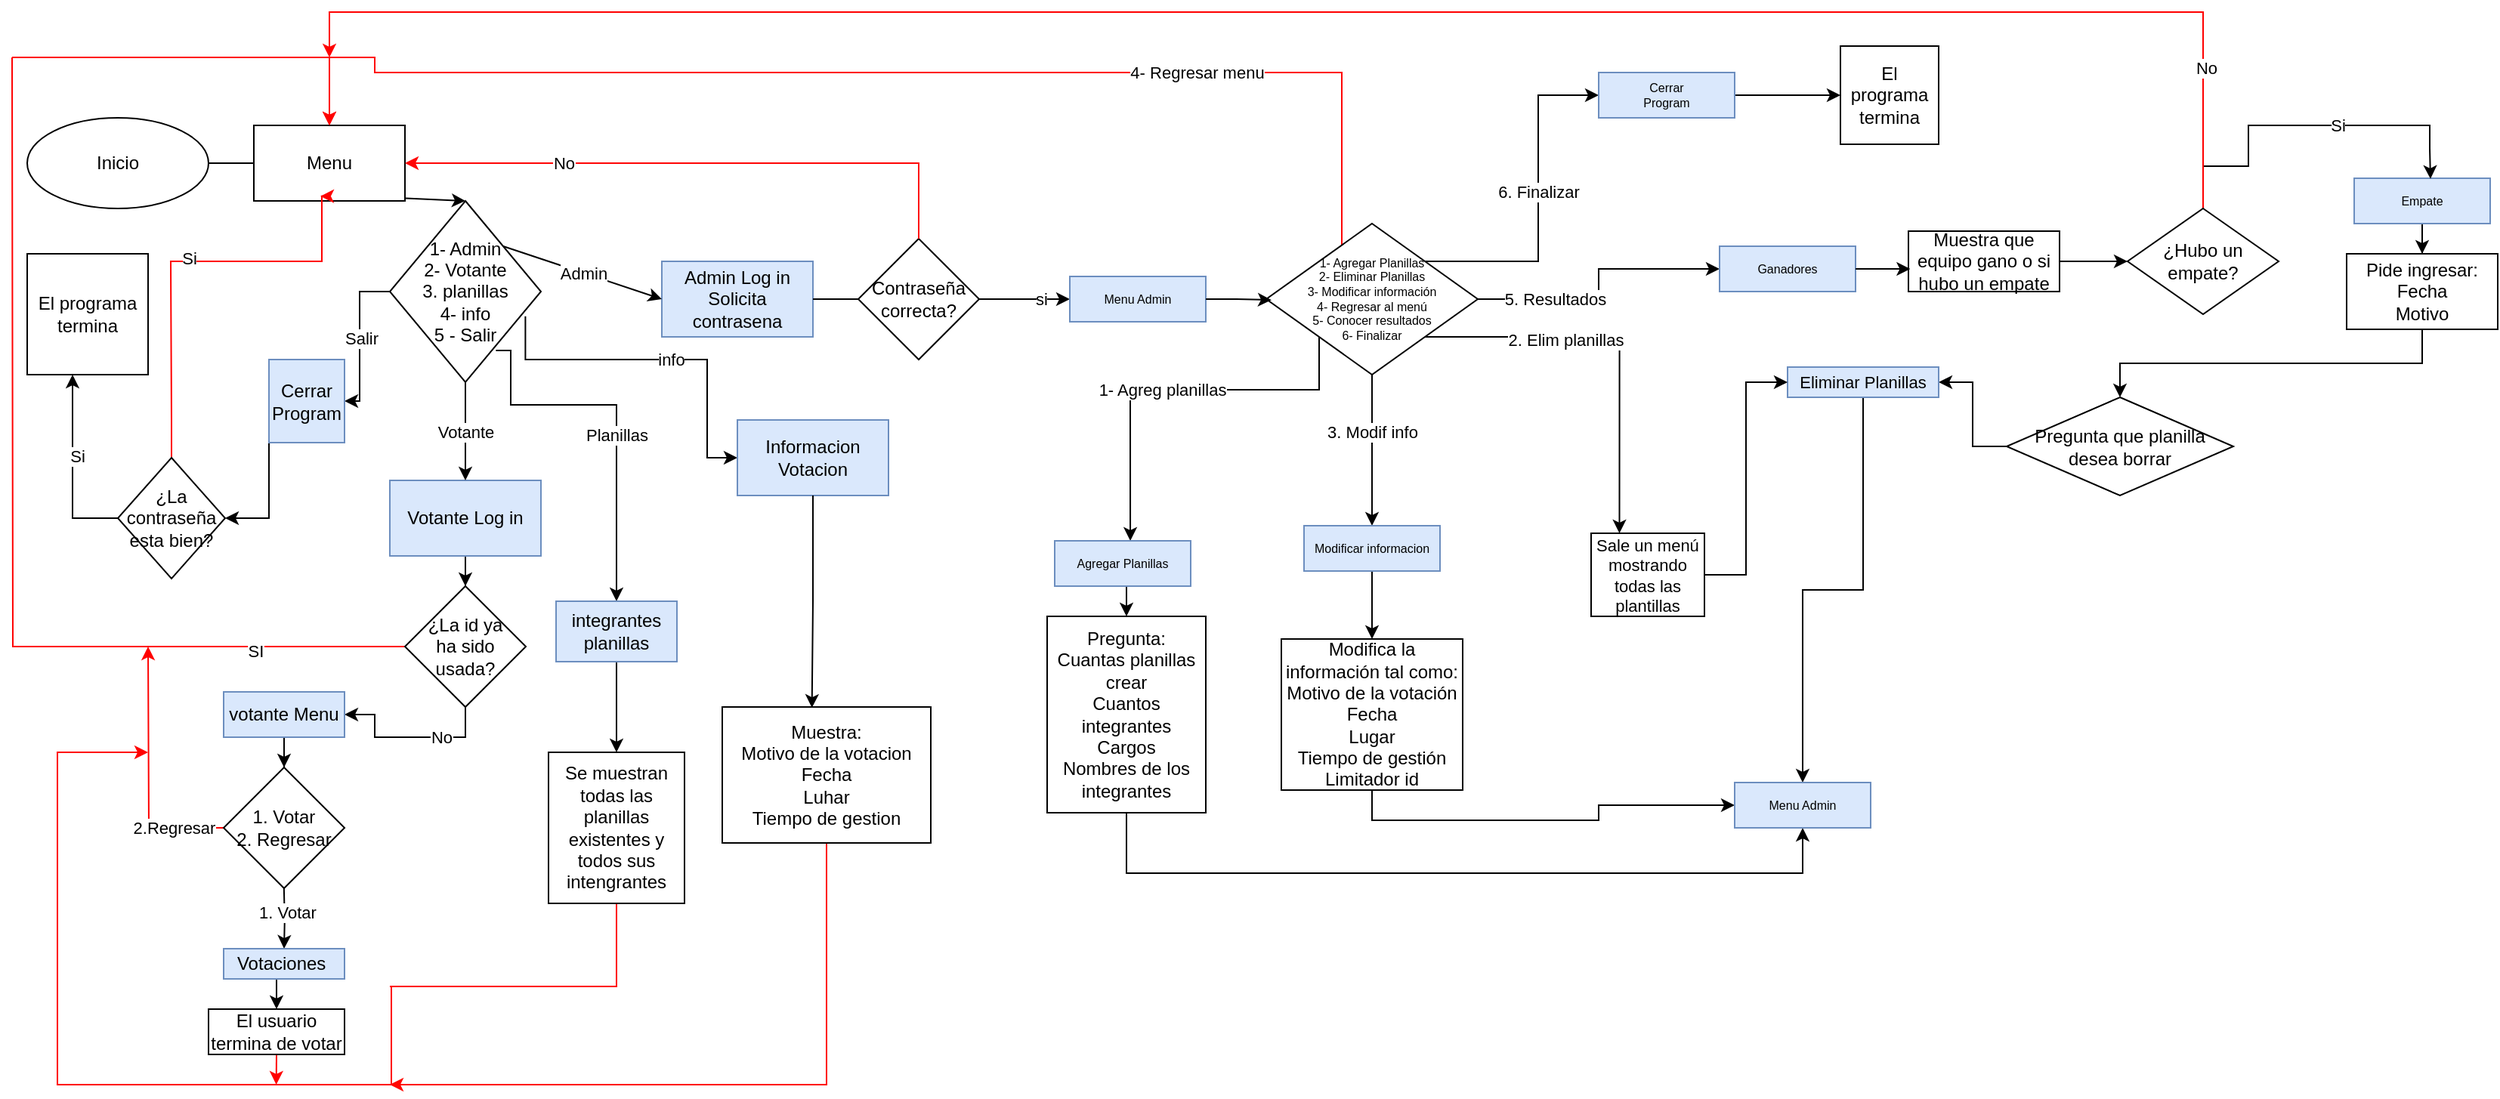 <mxfile version="28.0.9">
  <diagram name="Page-1" id="ScQI8HGtoHNquliNiwVh">
    <mxGraphModel dx="736" dy="535" grid="1" gridSize="10" guides="1" tooltips="1" connect="1" arrows="1" fold="1" page="1" pageScale="1" pageWidth="850" pageHeight="1100" math="0" shadow="0">
      <root>
        <mxCell id="0" />
        <mxCell id="1" parent="0" />
        <mxCell id="q79vdexTco5D6a5pwuU0-38" value="&lt;div&gt;Inicio&lt;/div&gt;" style="ellipse;whiteSpace=wrap;html=1;" vertex="1" parent="1">
          <mxGeometry x="30" y="90" width="120" height="60" as="geometry" />
        </mxCell>
        <mxCell id="q79vdexTco5D6a5pwuU0-39" value="&lt;div&gt;Menu&lt;/div&gt;" style="rounded=0;whiteSpace=wrap;html=1;gradientColor=none;fillColor=default;strokeColor=light-dark(#000000,#FF0000);" vertex="1" parent="1">
          <mxGeometry x="180" y="95" width="100" height="50" as="geometry" />
        </mxCell>
        <mxCell id="q79vdexTco5D6a5pwuU0-40" style="edgeStyle=orthogonalEdgeStyle;rounded=0;orthogonalLoop=1;jettySize=auto;html=1;exitX=0.702;exitY=0.825;exitDx=0;exitDy=0;entryX=0.5;entryY=0;entryDx=0;entryDy=0;exitPerimeter=0;" edge="1" parent="1" source="q79vdexTco5D6a5pwuU0-46" target="q79vdexTco5D6a5pwuU0-81">
          <mxGeometry relative="1" as="geometry">
            <Array as="points">
              <mxPoint x="350" y="244" />
              <mxPoint x="350" y="280" />
              <mxPoint x="420" y="280" />
            </Array>
          </mxGeometry>
        </mxCell>
        <mxCell id="q79vdexTco5D6a5pwuU0-41" value="Planillas" style="edgeLabel;html=1;align=center;verticalAlign=middle;resizable=0;points=[];" vertex="1" connectable="0" parent="q79vdexTco5D6a5pwuU0-40">
          <mxGeometry x="-0.203" y="1" relative="1" as="geometry">
            <mxPoint x="18" y="21" as="offset" />
          </mxGeometry>
        </mxCell>
        <mxCell id="q79vdexTco5D6a5pwuU0-42" style="edgeStyle=orthogonalEdgeStyle;rounded=0;orthogonalLoop=1;jettySize=auto;html=1;exitX=0.897;exitY=0.636;exitDx=0;exitDy=0;exitPerimeter=0;" edge="1" parent="1" source="q79vdexTco5D6a5pwuU0-46" target="q79vdexTco5D6a5pwuU0-84">
          <mxGeometry relative="1" as="geometry">
            <Array as="points">
              <mxPoint x="360" y="250" />
              <mxPoint x="480" y="250" />
              <mxPoint x="480" y="315" />
            </Array>
          </mxGeometry>
        </mxCell>
        <mxCell id="q79vdexTco5D6a5pwuU0-43" value="info" style="edgeLabel;html=1;align=center;verticalAlign=middle;resizable=0;points=[];" vertex="1" connectable="0" parent="q79vdexTco5D6a5pwuU0-42">
          <mxGeometry x="0.065" relative="1" as="geometry">
            <mxPoint as="offset" />
          </mxGeometry>
        </mxCell>
        <mxCell id="q79vdexTco5D6a5pwuU0-44" style="edgeStyle=orthogonalEdgeStyle;rounded=0;orthogonalLoop=1;jettySize=auto;html=1;entryX=1;entryY=0.5;entryDx=0;entryDy=0;" edge="1" parent="1" source="q79vdexTco5D6a5pwuU0-46" target="q79vdexTco5D6a5pwuU0-86">
          <mxGeometry relative="1" as="geometry" />
        </mxCell>
        <mxCell id="q79vdexTco5D6a5pwuU0-45" value="Salir" style="edgeLabel;html=1;align=center;verticalAlign=middle;resizable=0;points=[];" vertex="1" connectable="0" parent="q79vdexTco5D6a5pwuU0-44">
          <mxGeometry x="-0.001" y="1" relative="1" as="geometry">
            <mxPoint as="offset" />
          </mxGeometry>
        </mxCell>
        <mxCell id="q79vdexTco5D6a5pwuU0-46" value="&lt;div&gt;&lt;br&gt;&lt;/div&gt;&lt;div&gt;&lt;span style=&quot;background-color: transparent; color: light-dark(rgb(0, 0, 0), rgb(255, 255, 255));&quot;&gt;1- Admin&lt;/span&gt;&lt;/div&gt;&lt;div&gt;2- Votante&lt;/div&gt;&lt;div&gt;3. planillas&lt;/div&gt;&lt;div&gt;4- info&lt;/div&gt;&lt;div&gt;5 - Salir&lt;/div&gt;&lt;div&gt;&lt;br&gt;&lt;/div&gt;" style="rhombus;whiteSpace=wrap;html=1;" vertex="1" parent="1">
          <mxGeometry x="270" y="145" width="100" height="120" as="geometry" />
        </mxCell>
        <mxCell id="q79vdexTco5D6a5pwuU0-47" value="&lt;div&gt;Admin Log in&lt;/div&gt;Solicita contrasena" style="rounded=0;whiteSpace=wrap;html=1;fillColor=#dae8fc;strokeColor=#6c8ebf;" vertex="1" parent="1">
          <mxGeometry x="450" y="185" width="100" height="50" as="geometry" />
        </mxCell>
        <mxCell id="q79vdexTco5D6a5pwuU0-48" style="edgeStyle=orthogonalEdgeStyle;rounded=0;orthogonalLoop=1;jettySize=auto;html=1;exitX=0.5;exitY=1;exitDx=0;exitDy=0;" edge="1" parent="1" source="q79vdexTco5D6a5pwuU0-49" target="q79vdexTco5D6a5pwuU0-69">
          <mxGeometry relative="1" as="geometry" />
        </mxCell>
        <mxCell id="q79vdexTco5D6a5pwuU0-49" value="Votante Log in" style="rounded=0;whiteSpace=wrap;html=1;fillColor=#dae8fc;strokeColor=#6c8ebf;" vertex="1" parent="1">
          <mxGeometry x="270" y="330" width="100" height="50" as="geometry" />
        </mxCell>
        <mxCell id="q79vdexTco5D6a5pwuU0-50" value="" style="edgeStyle=orthogonalEdgeStyle;rounded=0;orthogonalLoop=1;jettySize=auto;html=1;entryX=0;entryY=0.5;entryDx=0;entryDy=0;" edge="1" parent="1" source="q79vdexTco5D6a5pwuU0-52" target="q79vdexTco5D6a5pwuU0-63">
          <mxGeometry relative="1" as="geometry">
            <mxPoint x="610" y="180" as="targetPoint" />
          </mxGeometry>
        </mxCell>
        <mxCell id="q79vdexTco5D6a5pwuU0-51" value="si" style="edgeLabel;html=1;align=center;verticalAlign=middle;resizable=0;points=[];" vertex="1" connectable="0" parent="q79vdexTco5D6a5pwuU0-50">
          <mxGeometry x="0.347" relative="1" as="geometry">
            <mxPoint as="offset" />
          </mxGeometry>
        </mxCell>
        <mxCell id="q79vdexTco5D6a5pwuU0-52" value="Contraseña correcta?" style="rhombus;whiteSpace=wrap;html=1;" vertex="1" parent="1">
          <mxGeometry x="580" y="170" width="80" height="80" as="geometry" />
        </mxCell>
        <mxCell id="q79vdexTco5D6a5pwuU0-53" value="" style="endArrow=none;html=1;rounded=0;exitX=1;exitY=0.5;exitDx=0;exitDy=0;entryX=0;entryY=0.5;entryDx=0;entryDy=0;" edge="1" parent="1" source="q79vdexTco5D6a5pwuU0-38" target="q79vdexTco5D6a5pwuU0-39">
          <mxGeometry width="50" height="50" relative="1" as="geometry">
            <mxPoint x="350" y="310" as="sourcePoint" />
            <mxPoint x="400" y="260" as="targetPoint" />
          </mxGeometry>
        </mxCell>
        <mxCell id="q79vdexTco5D6a5pwuU0-54" value="" style="endArrow=none;html=1;rounded=0;exitX=0.5;exitY=0;exitDx=0;exitDy=0;entryX=1.005;entryY=0.966;entryDx=0;entryDy=0;entryPerimeter=0;endFill=0;startArrow=classic;startFill=1;" edge="1" parent="1" source="q79vdexTco5D6a5pwuU0-46" target="q79vdexTco5D6a5pwuU0-39">
          <mxGeometry width="50" height="50" relative="1" as="geometry">
            <mxPoint x="350" y="310" as="sourcePoint" />
            <mxPoint x="300" y="140" as="targetPoint" />
          </mxGeometry>
        </mxCell>
        <mxCell id="q79vdexTco5D6a5pwuU0-55" value="" style="endArrow=classic;html=1;rounded=0;exitX=1;exitY=0;exitDx=0;exitDy=0;entryX=0;entryY=0.5;entryDx=0;entryDy=0;" edge="1" parent="1" source="q79vdexTco5D6a5pwuU0-46" target="q79vdexTco5D6a5pwuU0-47">
          <mxGeometry relative="1" as="geometry">
            <mxPoint x="360" y="200" as="sourcePoint" />
            <mxPoint x="460" y="200" as="targetPoint" />
          </mxGeometry>
        </mxCell>
        <mxCell id="q79vdexTco5D6a5pwuU0-56" value="Admin" style="edgeLabel;resizable=0;html=1;;align=center;verticalAlign=middle;" connectable="0" vertex="1" parent="q79vdexTco5D6a5pwuU0-55">
          <mxGeometry relative="1" as="geometry" />
        </mxCell>
        <mxCell id="q79vdexTco5D6a5pwuU0-57" value="" style="endArrow=classic;html=1;rounded=0;entryX=0.5;entryY=0;entryDx=0;entryDy=0;exitX=0.5;exitY=1;exitDx=0;exitDy=0;" edge="1" parent="1" source="q79vdexTco5D6a5pwuU0-46" target="q79vdexTco5D6a5pwuU0-49">
          <mxGeometry relative="1" as="geometry">
            <mxPoint x="360" y="200" as="sourcePoint" />
            <mxPoint x="460" y="200" as="targetPoint" />
            <Array as="points">
              <mxPoint x="320" y="290" />
              <mxPoint x="320" y="310" />
            </Array>
          </mxGeometry>
        </mxCell>
        <mxCell id="q79vdexTco5D6a5pwuU0-58" value="Votante" style="edgeLabel;resizable=0;html=1;;align=center;verticalAlign=middle;" connectable="0" vertex="1" parent="q79vdexTco5D6a5pwuU0-57">
          <mxGeometry relative="1" as="geometry" />
        </mxCell>
        <mxCell id="q79vdexTco5D6a5pwuU0-59" value="" style="endArrow=none;html=1;rounded=0;exitX=1;exitY=0.5;exitDx=0;exitDy=0;entryX=0;entryY=0.5;entryDx=0;entryDy=0;" edge="1" parent="1" source="q79vdexTco5D6a5pwuU0-47" target="q79vdexTco5D6a5pwuU0-52">
          <mxGeometry width="50" height="50" relative="1" as="geometry">
            <mxPoint x="390" y="230" as="sourcePoint" />
            <mxPoint x="440" y="180" as="targetPoint" />
          </mxGeometry>
        </mxCell>
        <mxCell id="q79vdexTco5D6a5pwuU0-60" value="" style="endArrow=none;html=1;rounded=0;exitX=0.5;exitY=0;exitDx=0;exitDy=0;strokeColor=light-dark(#FF0505,#FF0000);" edge="1" parent="1" source="q79vdexTco5D6a5pwuU0-52">
          <mxGeometry width="50" height="50" relative="1" as="geometry">
            <mxPoint x="350" y="250" as="sourcePoint" />
            <mxPoint x="490" y="120" as="targetPoint" />
            <Array as="points">
              <mxPoint x="620" y="120" />
            </Array>
          </mxGeometry>
        </mxCell>
        <mxCell id="q79vdexTco5D6a5pwuU0-61" value="" style="endArrow=classic;html=1;rounded=0;entryX=1;entryY=0.5;entryDx=0;entryDy=0;strokeColor=light-dark(#FF0505,#FF0000);" edge="1" parent="1" target="q79vdexTco5D6a5pwuU0-39">
          <mxGeometry relative="1" as="geometry">
            <mxPoint x="490" y="120" as="sourcePoint" />
            <mxPoint x="420" y="220" as="targetPoint" />
          </mxGeometry>
        </mxCell>
        <mxCell id="q79vdexTco5D6a5pwuU0-62" value="No" style="edgeLabel;resizable=0;html=1;;align=center;verticalAlign=middle;" connectable="0" vertex="1" parent="q79vdexTco5D6a5pwuU0-61">
          <mxGeometry relative="1" as="geometry" />
        </mxCell>
        <mxCell id="q79vdexTco5D6a5pwuU0-63" value="&lt;div&gt;Menu Admin&lt;/div&gt;" style="whiteSpace=wrap;html=1;fontSize=8;fillColor=#dae8fc;strokeColor=#6c8ebf;" vertex="1" parent="1">
          <mxGeometry x="720" y="195" width="90" height="30" as="geometry" />
        </mxCell>
        <mxCell id="q79vdexTco5D6a5pwuU0-64" value="El programa termina" style="whiteSpace=wrap;html=1;aspect=fixed;" vertex="1" parent="1">
          <mxGeometry x="30" y="180" width="80" height="80" as="geometry" />
        </mxCell>
        <mxCell id="q79vdexTco5D6a5pwuU0-65" style="edgeStyle=orthogonalEdgeStyle;rounded=0;orthogonalLoop=1;jettySize=auto;html=1;exitX=0;exitY=0.5;exitDx=0;exitDy=0;flowAnimation=0;strokeColor=light-dark(#FF0000,#FF0000);strokeWidth=1;endArrow=none;endFill=0;" edge="1" parent="1" source="q79vdexTco5D6a5pwuU0-69">
          <mxGeometry relative="1" as="geometry">
            <mxPoint x="20" y="50" as="targetPoint" />
            <mxPoint x="230" y="400" as="sourcePoint" />
          </mxGeometry>
        </mxCell>
        <mxCell id="q79vdexTco5D6a5pwuU0-66" value="SI" style="edgeLabel;html=1;align=center;verticalAlign=middle;resizable=0;points=[];" vertex="1" connectable="0" parent="q79vdexTco5D6a5pwuU0-65">
          <mxGeometry x="-0.694" y="3" relative="1" as="geometry">
            <mxPoint as="offset" />
          </mxGeometry>
        </mxCell>
        <mxCell id="q79vdexTco5D6a5pwuU0-67" style="edgeStyle=orthogonalEdgeStyle;rounded=0;orthogonalLoop=1;jettySize=auto;html=1;exitX=0.5;exitY=1;exitDx=0;exitDy=0;" edge="1" parent="1" source="q79vdexTco5D6a5pwuU0-69" target="q79vdexTco5D6a5pwuU0-72">
          <mxGeometry relative="1" as="geometry" />
        </mxCell>
        <mxCell id="q79vdexTco5D6a5pwuU0-68" value="No" style="edgeLabel;html=1;align=center;verticalAlign=middle;resizable=0;points=[];" vertex="1" connectable="0" parent="q79vdexTco5D6a5pwuU0-67">
          <mxGeometry x="-0.373" relative="1" as="geometry">
            <mxPoint as="offset" />
          </mxGeometry>
        </mxCell>
        <mxCell id="q79vdexTco5D6a5pwuU0-69" value="¿La id ya&lt;div&gt;ha sido&lt;/div&gt;&lt;div&gt;usada?&lt;/div&gt;" style="rhombus;whiteSpace=wrap;html=1;" vertex="1" parent="1">
          <mxGeometry x="280" y="400" width="80" height="80" as="geometry" />
        </mxCell>
        <mxCell id="q79vdexTco5D6a5pwuU0-70" value="" style="endArrow=classic;html=1;rounded=0;entryX=0.5;entryY=0;entryDx=0;entryDy=0;fillColor=#a20025;strokeColor=light-dark(#FF0000,#FF0000);" edge="1" parent="1" target="q79vdexTco5D6a5pwuU0-39">
          <mxGeometry width="50" height="50" relative="1" as="geometry">
            <mxPoint x="20" y="50" as="sourcePoint" />
            <mxPoint x="220" y="30" as="targetPoint" />
            <Array as="points">
              <mxPoint x="90" y="50" />
              <mxPoint x="230" y="50" />
            </Array>
          </mxGeometry>
        </mxCell>
        <mxCell id="q79vdexTco5D6a5pwuU0-71" style="edgeStyle=orthogonalEdgeStyle;rounded=0;orthogonalLoop=1;jettySize=auto;html=1;exitX=0.5;exitY=1;exitDx=0;exitDy=0;" edge="1" parent="1" source="q79vdexTco5D6a5pwuU0-72" target="q79vdexTco5D6a5pwuU0-77">
          <mxGeometry relative="1" as="geometry">
            <mxPoint x="245" y="550" as="targetPoint" />
          </mxGeometry>
        </mxCell>
        <mxCell id="q79vdexTco5D6a5pwuU0-72" value="&lt;div&gt;votante Menu&lt;/div&gt;" style="rounded=0;whiteSpace=wrap;html=1;fillColor=#dae8fc;strokeColor=#6c8ebf;" vertex="1" parent="1">
          <mxGeometry x="160" y="470" width="80" height="30" as="geometry" />
        </mxCell>
        <mxCell id="q79vdexTco5D6a5pwuU0-73" style="edgeStyle=orthogonalEdgeStyle;rounded=0;orthogonalLoop=1;jettySize=auto;html=1;strokeColor=light-dark(#FF0000,#FF0000);" edge="1" parent="1" source="q79vdexTco5D6a5pwuU0-77">
          <mxGeometry relative="1" as="geometry">
            <mxPoint x="110" y="440" as="targetPoint" />
          </mxGeometry>
        </mxCell>
        <mxCell id="q79vdexTco5D6a5pwuU0-74" value="2.Regresar" style="edgeLabel;html=1;align=center;verticalAlign=middle;resizable=0;points=[];" vertex="1" connectable="0" parent="q79vdexTco5D6a5pwuU0-73">
          <mxGeometry x="-0.609" relative="1" as="geometry">
            <mxPoint as="offset" />
          </mxGeometry>
        </mxCell>
        <mxCell id="q79vdexTco5D6a5pwuU0-75" style="edgeStyle=orthogonalEdgeStyle;rounded=0;orthogonalLoop=1;jettySize=auto;html=1;exitX=0.5;exitY=1;exitDx=0;exitDy=0;entryX=0.5;entryY=0;entryDx=0;entryDy=0;" edge="1" parent="1" target="q79vdexTco5D6a5pwuU0-79">
          <mxGeometry relative="1" as="geometry">
            <mxPoint x="199.93" y="600" as="sourcePoint" />
            <mxPoint x="199.93" y="630" as="targetPoint" />
            <Array as="points" />
          </mxGeometry>
        </mxCell>
        <mxCell id="q79vdexTco5D6a5pwuU0-76" value="1. Votar" style="edgeLabel;html=1;align=center;verticalAlign=middle;resizable=0;points=[];" vertex="1" connectable="0" parent="q79vdexTco5D6a5pwuU0-75">
          <mxGeometry x="-0.208" y="1" relative="1" as="geometry">
            <mxPoint as="offset" />
          </mxGeometry>
        </mxCell>
        <mxCell id="q79vdexTco5D6a5pwuU0-77" value="1. Votar&lt;div&gt;2. Regresar&lt;/div&gt;" style="rhombus;whiteSpace=wrap;html=1;" vertex="1" parent="1">
          <mxGeometry x="160" y="520" width="80" height="80" as="geometry" />
        </mxCell>
        <mxCell id="q79vdexTco5D6a5pwuU0-78" style="edgeStyle=orthogonalEdgeStyle;rounded=0;orthogonalLoop=1;jettySize=auto;html=1;exitX=0.5;exitY=1;exitDx=0;exitDy=0;entryX=0.5;entryY=0;entryDx=0;entryDy=0;" edge="1" parent="1" source="q79vdexTco5D6a5pwuU0-79" target="q79vdexTco5D6a5pwuU0-96">
          <mxGeometry relative="1" as="geometry" />
        </mxCell>
        <mxCell id="q79vdexTco5D6a5pwuU0-79" value="&lt;div&gt;Votaciones&amp;nbsp;&lt;/div&gt;" style="rounded=0;whiteSpace=wrap;html=1;fillColor=#dae8fc;strokeColor=#6c8ebf;" vertex="1" parent="1">
          <mxGeometry x="160" y="640" width="80" height="20" as="geometry" />
        </mxCell>
        <mxCell id="q79vdexTco5D6a5pwuU0-80" style="edgeStyle=orthogonalEdgeStyle;rounded=0;orthogonalLoop=1;jettySize=auto;html=1;exitX=0.5;exitY=1;exitDx=0;exitDy=0;entryX=0.5;entryY=0;entryDx=0;entryDy=0;" edge="1" parent="1" source="q79vdexTco5D6a5pwuU0-81" target="q79vdexTco5D6a5pwuU0-83">
          <mxGeometry relative="1" as="geometry" />
        </mxCell>
        <mxCell id="q79vdexTco5D6a5pwuU0-81" value="integrantes planillas" style="rounded=0;whiteSpace=wrap;html=1;fillColor=#dae8fc;strokeColor=#6c8ebf;" vertex="1" parent="1">
          <mxGeometry x="380" y="410" width="80" height="40" as="geometry" />
        </mxCell>
        <mxCell id="q79vdexTco5D6a5pwuU0-82" style="edgeStyle=orthogonalEdgeStyle;rounded=0;orthogonalLoop=1;jettySize=auto;html=1;strokeColor=light-dark(#FF0000,#FF0000);flowAnimation=0;shadow=0;jumpStyle=none;" edge="1" parent="1" source="q79vdexTco5D6a5pwuU0-83">
          <mxGeometry relative="1" as="geometry">
            <mxPoint x="110" y="510" as="targetPoint" />
            <Array as="points">
              <mxPoint x="270" y="665" />
              <mxPoint x="271" y="665" />
              <mxPoint x="271" y="730" />
              <mxPoint x="50" y="730" />
              <mxPoint x="50" y="520" />
            </Array>
          </mxGeometry>
        </mxCell>
        <mxCell id="q79vdexTco5D6a5pwuU0-83" value="Se muestran todas las planillas existentes y todos sus intengrantes" style="rounded=0;whiteSpace=wrap;html=1;" vertex="1" parent="1">
          <mxGeometry x="375" y="510" width="90" height="100" as="geometry" />
        </mxCell>
        <mxCell id="q79vdexTco5D6a5pwuU0-84" value="Informacion&lt;div&gt;Votacion&lt;/div&gt;" style="rounded=0;whiteSpace=wrap;html=1;fillColor=#dae8fc;strokeColor=#6c8ebf;" vertex="1" parent="1">
          <mxGeometry x="500" y="290" width="100" height="50" as="geometry" />
        </mxCell>
        <mxCell id="q79vdexTco5D6a5pwuU0-85" style="edgeStyle=orthogonalEdgeStyle;rounded=0;orthogonalLoop=1;jettySize=auto;html=1;exitX=0;exitY=1;exitDx=0;exitDy=0;entryX=1;entryY=0.5;entryDx=0;entryDy=0;" edge="1" parent="1" source="q79vdexTco5D6a5pwuU0-86" target="q79vdexTco5D6a5pwuU0-91">
          <mxGeometry relative="1" as="geometry" />
        </mxCell>
        <mxCell id="q79vdexTco5D6a5pwuU0-86" value="Cerrar&lt;div&gt;Program&lt;/div&gt;" style="rounded=0;whiteSpace=wrap;html=1;fillColor=#dae8fc;strokeColor=#6c8ebf;" vertex="1" parent="1">
          <mxGeometry x="190" y="250" width="50" height="55" as="geometry" />
        </mxCell>
        <mxCell id="q79vdexTco5D6a5pwuU0-87" style="edgeStyle=orthogonalEdgeStyle;rounded=0;orthogonalLoop=1;jettySize=auto;html=1;entryX=0.375;entryY=1;entryDx=0;entryDy=0;entryPerimeter=0;strokeColor=light-dark(#000000,#FF0000);exitX=0;exitY=0.5;exitDx=0;exitDy=0;" edge="1" parent="1" source="q79vdexTco5D6a5pwuU0-91" target="q79vdexTco5D6a5pwuU0-64">
          <mxGeometry relative="1" as="geometry">
            <mxPoint x="40" y="310" as="targetPoint" />
            <Array as="points">
              <mxPoint x="60" y="355" />
            </Array>
          </mxGeometry>
        </mxCell>
        <mxCell id="q79vdexTco5D6a5pwuU0-88" value="Si" style="edgeLabel;html=1;align=center;verticalAlign=middle;resizable=0;points=[];" vertex="1" connectable="0" parent="q79vdexTco5D6a5pwuU0-87">
          <mxGeometry x="0.132" y="-3" relative="1" as="geometry">
            <mxPoint as="offset" />
          </mxGeometry>
        </mxCell>
        <mxCell id="q79vdexTco5D6a5pwuU0-89" style="edgeStyle=orthogonalEdgeStyle;rounded=0;orthogonalLoop=1;jettySize=auto;html=1;entryX=0.44;entryY=0.938;entryDx=0;entryDy=0;entryPerimeter=0;exitX=0.5;exitY=0;exitDx=0;exitDy=0;strokeColor=light-dark(#FF0000,#FF0000);" edge="1" parent="1" source="q79vdexTco5D6a5pwuU0-91" target="q79vdexTco5D6a5pwuU0-39">
          <mxGeometry relative="1" as="geometry">
            <mxPoint x="225" y="150" as="targetPoint" />
            <mxPoint x="125" y="305" as="sourcePoint" />
            <Array as="points">
              <mxPoint x="125" y="290" />
              <mxPoint x="125" y="185" />
              <mxPoint x="225" y="185" />
              <mxPoint x="225" y="142" />
            </Array>
          </mxGeometry>
        </mxCell>
        <mxCell id="q79vdexTco5D6a5pwuU0-90" value="Si" style="edgeLabel;html=1;align=center;verticalAlign=middle;resizable=0;points=[];" vertex="1" connectable="0" parent="q79vdexTco5D6a5pwuU0-89">
          <mxGeometry x="0.036" y="2" relative="1" as="geometry">
            <mxPoint as="offset" />
          </mxGeometry>
        </mxCell>
        <mxCell id="q79vdexTco5D6a5pwuU0-91" value="¿La contraseña esta bien?" style="rhombus;whiteSpace=wrap;html=1;" vertex="1" parent="1">
          <mxGeometry x="90" y="315" width="71" height="80" as="geometry" />
        </mxCell>
        <mxCell id="q79vdexTco5D6a5pwuU0-92" style="edgeStyle=orthogonalEdgeStyle;rounded=0;orthogonalLoop=1;jettySize=auto;html=1;exitX=0.5;exitY=1;exitDx=0;exitDy=0;strokeColor=#FF0800;" edge="1" parent="1" source="q79vdexTco5D6a5pwuU0-93">
          <mxGeometry relative="1" as="geometry">
            <mxPoint x="270" y="730" as="targetPoint" />
            <Array as="points">
              <mxPoint x="559" y="730" />
            </Array>
          </mxGeometry>
        </mxCell>
        <mxCell id="q79vdexTco5D6a5pwuU0-93" value="Muestra:&lt;div&gt;Motivo de la votacion&lt;/div&gt;&lt;div&gt;Fecha&lt;/div&gt;&lt;div&gt;Luhar&lt;/div&gt;&lt;div&gt;Tiempo de gestion&lt;/div&gt;" style="rounded=0;whiteSpace=wrap;html=1;" vertex="1" parent="1">
          <mxGeometry x="490" y="480" width="138" height="90" as="geometry" />
        </mxCell>
        <mxCell id="q79vdexTco5D6a5pwuU0-94" style="edgeStyle=orthogonalEdgeStyle;rounded=0;orthogonalLoop=1;jettySize=auto;html=1;exitX=0.5;exitY=1;exitDx=0;exitDy=0;entryX=0.43;entryY=0.006;entryDx=0;entryDy=0;entryPerimeter=0;" edge="1" parent="1" source="q79vdexTco5D6a5pwuU0-84" target="q79vdexTco5D6a5pwuU0-93">
          <mxGeometry relative="1" as="geometry" />
        </mxCell>
        <mxCell id="q79vdexTco5D6a5pwuU0-95" style="edgeStyle=orthogonalEdgeStyle;rounded=0;orthogonalLoop=1;jettySize=auto;html=1;exitX=0.5;exitY=1;exitDx=0;exitDy=0;strokeColor=#FF0000;" edge="1" parent="1" source="q79vdexTco5D6a5pwuU0-96">
          <mxGeometry relative="1" as="geometry">
            <mxPoint x="194.828" y="730" as="targetPoint" />
          </mxGeometry>
        </mxCell>
        <mxCell id="q79vdexTco5D6a5pwuU0-96" value="El usuario termina de votar" style="rounded=0;whiteSpace=wrap;html=1;" vertex="1" parent="1">
          <mxGeometry x="150" y="680" width="90" height="30" as="geometry" />
        </mxCell>
        <mxCell id="q79vdexTco5D6a5pwuU0-97" style="edgeStyle=orthogonalEdgeStyle;rounded=0;orthogonalLoop=1;jettySize=auto;html=1;exitX=0;exitY=1;exitDx=0;exitDy=0;entryX=0.556;entryY=0;entryDx=0;entryDy=0;entryPerimeter=0;" edge="1" parent="1" source="q79vdexTco5D6a5pwuU0-109" target="q79vdexTco5D6a5pwuU0-112">
          <mxGeometry relative="1" as="geometry">
            <mxPoint x="760" y="350" as="targetPoint" />
            <Array as="points">
              <mxPoint x="885" y="270" />
              <mxPoint x="760" y="270" />
            </Array>
          </mxGeometry>
        </mxCell>
        <mxCell id="q79vdexTco5D6a5pwuU0-98" value="1- Agreg planillas" style="edgeLabel;html=1;align=center;verticalAlign=middle;resizable=0;points=[];" vertex="1" connectable="0" parent="q79vdexTco5D6a5pwuU0-97">
          <mxGeometry x="0.071" relative="1" as="geometry">
            <mxPoint as="offset" />
          </mxGeometry>
        </mxCell>
        <mxCell id="q79vdexTco5D6a5pwuU0-99" style="edgeStyle=orthogonalEdgeStyle;rounded=0;orthogonalLoop=1;jettySize=auto;html=1;exitX=0.5;exitY=1;exitDx=0;exitDy=0;" edge="1" parent="1" source="q79vdexTco5D6a5pwuU0-109" target="q79vdexTco5D6a5pwuU0-114">
          <mxGeometry relative="1" as="geometry">
            <mxPoint x="940" y="280" as="sourcePoint" />
            <Array as="points">
              <mxPoint x="920" y="310" />
              <mxPoint x="920" y="310" />
            </Array>
          </mxGeometry>
        </mxCell>
        <mxCell id="q79vdexTco5D6a5pwuU0-100" value="3. Modif info" style="edgeLabel;html=1;align=center;verticalAlign=middle;resizable=0;points=[];" vertex="1" connectable="0" parent="q79vdexTco5D6a5pwuU0-99">
          <mxGeometry x="-0.255" relative="1" as="geometry">
            <mxPoint as="offset" />
          </mxGeometry>
        </mxCell>
        <mxCell id="q79vdexTco5D6a5pwuU0-101" style="edgeStyle=orthogonalEdgeStyle;rounded=0;orthogonalLoop=1;jettySize=auto;html=1;exitX=1;exitY=0.5;exitDx=0;exitDy=0;entryX=0;entryY=0.5;entryDx=0;entryDy=0;" edge="1" parent="1" source="q79vdexTco5D6a5pwuU0-109" target="q79vdexTco5D6a5pwuU0-115">
          <mxGeometry relative="1" as="geometry" />
        </mxCell>
        <mxCell id="q79vdexTco5D6a5pwuU0-102" value="5. Resultados" style="edgeLabel;html=1;align=center;verticalAlign=middle;resizable=0;points=[];" vertex="1" connectable="0" parent="q79vdexTco5D6a5pwuU0-101">
          <mxGeometry x="-0.606" relative="1" as="geometry">
            <mxPoint x="15" as="offset" />
          </mxGeometry>
        </mxCell>
        <mxCell id="q79vdexTco5D6a5pwuU0-103" style="edgeStyle=orthogonalEdgeStyle;rounded=0;orthogonalLoop=1;jettySize=auto;html=1;exitX=1;exitY=0;exitDx=0;exitDy=0;entryX=0;entryY=0.5;entryDx=0;entryDy=0;" edge="1" parent="1" source="q79vdexTco5D6a5pwuU0-109" target="q79vdexTco5D6a5pwuU0-117">
          <mxGeometry relative="1" as="geometry" />
        </mxCell>
        <mxCell id="q79vdexTco5D6a5pwuU0-104" value="6. Finalizar" style="edgeLabel;html=1;align=center;verticalAlign=middle;resizable=0;points=[];" vertex="1" connectable="0" parent="q79vdexTco5D6a5pwuU0-103">
          <mxGeometry x="0.077" relative="1" as="geometry">
            <mxPoint as="offset" />
          </mxGeometry>
        </mxCell>
        <mxCell id="q79vdexTco5D6a5pwuU0-105" style="edgeStyle=orthogonalEdgeStyle;rounded=0;orthogonalLoop=1;jettySize=auto;html=1;entryX=0.5;entryY=0;entryDx=0;entryDy=0;strokeColor=#FF0000;" edge="1" parent="1" source="q79vdexTco5D6a5pwuU0-109" target="q79vdexTco5D6a5pwuU0-39">
          <mxGeometry relative="1" as="geometry">
            <mxPoint x="290" y="50" as="targetPoint" />
            <Array as="points">
              <mxPoint x="900" y="60" />
              <mxPoint x="260" y="60" />
              <mxPoint x="260" y="50" />
              <mxPoint x="230" y="50" />
            </Array>
          </mxGeometry>
        </mxCell>
        <mxCell id="q79vdexTco5D6a5pwuU0-106" value="4- Regresar menu" style="edgeLabel;html=1;align=center;verticalAlign=middle;resizable=0;points=[];" vertex="1" connectable="0" parent="q79vdexTco5D6a5pwuU0-105">
          <mxGeometry x="-0.498" relative="1" as="geometry">
            <mxPoint as="offset" />
          </mxGeometry>
        </mxCell>
        <mxCell id="q79vdexTco5D6a5pwuU0-107" style="edgeStyle=orthogonalEdgeStyle;rounded=0;orthogonalLoop=1;jettySize=auto;html=1;exitX=1;exitY=1;exitDx=0;exitDy=0;entryX=0.25;entryY=0;entryDx=0;entryDy=0;" edge="1" parent="1" source="q79vdexTco5D6a5pwuU0-109" target="q79vdexTco5D6a5pwuU0-136">
          <mxGeometry relative="1" as="geometry" />
        </mxCell>
        <mxCell id="q79vdexTco5D6a5pwuU0-108" value="2. Elim planillas" style="edgeLabel;html=1;align=center;verticalAlign=middle;resizable=0;points=[];" vertex="1" connectable="0" parent="q79vdexTco5D6a5pwuU0-107">
          <mxGeometry x="-0.283" y="-2" relative="1" as="geometry">
            <mxPoint as="offset" />
          </mxGeometry>
        </mxCell>
        <mxCell id="q79vdexTco5D6a5pwuU0-109" value="&lt;div style=&quot;font-size: 8px;&quot;&gt;&lt;span style=&quot;background-color: transparent; color: light-dark(rgb(0, 0, 0), rgb(255, 255, 255));&quot;&gt;1- Agregar Planillas&lt;/span&gt;&lt;/div&gt;&lt;div style=&quot;font-size: 8px;&quot;&gt;2- Eliminar Planillas&lt;/div&gt;&lt;div style=&quot;font-size: 8px;&quot;&gt;3- Modificar información&lt;/div&gt;&lt;div style=&quot;font-size: 8px;&quot;&gt;4- Regresar al menú&lt;/div&gt;&lt;div style=&quot;font-size: 8px;&quot;&gt;5- Conocer resultados&lt;br&gt;&lt;/div&gt;&lt;div style=&quot;font-size: 8px;&quot;&gt;6- Finalizar&lt;/div&gt;" style="rhombus;whiteSpace=wrap;html=1;" vertex="1" parent="1">
          <mxGeometry x="850" y="160" width="140" height="100" as="geometry" />
        </mxCell>
        <mxCell id="q79vdexTco5D6a5pwuU0-110" style="edgeStyle=orthogonalEdgeStyle;rounded=0;orthogonalLoop=1;jettySize=auto;html=1;exitX=1;exitY=0.5;exitDx=0;exitDy=0;entryX=0.025;entryY=0.506;entryDx=0;entryDy=0;entryPerimeter=0;" edge="1" parent="1" source="q79vdexTco5D6a5pwuU0-63" target="q79vdexTco5D6a5pwuU0-109">
          <mxGeometry relative="1" as="geometry" />
        </mxCell>
        <mxCell id="q79vdexTco5D6a5pwuU0-111" style="edgeStyle=orthogonalEdgeStyle;rounded=0;orthogonalLoop=1;jettySize=auto;html=1;exitX=0.5;exitY=1;exitDx=0;exitDy=0;entryX=0.5;entryY=0;entryDx=0;entryDy=0;" edge="1" parent="1" source="q79vdexTco5D6a5pwuU0-112" target="q79vdexTco5D6a5pwuU0-140">
          <mxGeometry relative="1" as="geometry" />
        </mxCell>
        <mxCell id="q79vdexTco5D6a5pwuU0-112" value="&lt;div&gt;Agregar Planillas&lt;/div&gt;" style="whiteSpace=wrap;html=1;fontSize=8;fillColor=#dae8fc;strokeColor=#6c8ebf;" vertex="1" parent="1">
          <mxGeometry x="710" y="370" width="90" height="30" as="geometry" />
        </mxCell>
        <mxCell id="q79vdexTco5D6a5pwuU0-113" style="edgeStyle=orthogonalEdgeStyle;rounded=0;orthogonalLoop=1;jettySize=auto;html=1;entryX=0.5;entryY=0;entryDx=0;entryDy=0;" edge="1" parent="1" source="q79vdexTco5D6a5pwuU0-114" target="q79vdexTco5D6a5pwuU0-138">
          <mxGeometry relative="1" as="geometry" />
        </mxCell>
        <mxCell id="q79vdexTco5D6a5pwuU0-114" value="&lt;div&gt;Modificar informacion&lt;/div&gt;" style="whiteSpace=wrap;html=1;fontSize=8;fillColor=#dae8fc;strokeColor=#6c8ebf;" vertex="1" parent="1">
          <mxGeometry x="875" y="360" width="90" height="30" as="geometry" />
        </mxCell>
        <mxCell id="q79vdexTco5D6a5pwuU0-115" value="&lt;div&gt;Ganadores&lt;/div&gt;" style="whiteSpace=wrap;html=1;fontSize=8;fillColor=#dae8fc;strokeColor=#6c8ebf;" vertex="1" parent="1">
          <mxGeometry x="1150" y="175" width="90" height="30" as="geometry" />
        </mxCell>
        <mxCell id="q79vdexTco5D6a5pwuU0-116" style="edgeStyle=orthogonalEdgeStyle;rounded=0;orthogonalLoop=1;jettySize=auto;html=1;entryX=0;entryY=0.5;entryDx=0;entryDy=0;" edge="1" parent="1" source="q79vdexTco5D6a5pwuU0-117" target="q79vdexTco5D6a5pwuU0-120">
          <mxGeometry relative="1" as="geometry" />
        </mxCell>
        <mxCell id="q79vdexTco5D6a5pwuU0-117" value="&lt;div&gt;Cerrar&lt;/div&gt;&lt;div&gt;Program&lt;/div&gt;" style="whiteSpace=wrap;html=1;fontSize=8;fillColor=#dae8fc;strokeColor=#6c8ebf;" vertex="1" parent="1">
          <mxGeometry x="1070" y="60" width="90" height="30" as="geometry" />
        </mxCell>
        <mxCell id="q79vdexTco5D6a5pwuU0-118" style="edgeStyle=orthogonalEdgeStyle;rounded=0;orthogonalLoop=1;jettySize=auto;html=1;exitX=0.5;exitY=1;exitDx=0;exitDy=0;" edge="1" parent="1" source="q79vdexTco5D6a5pwuU0-119" target="q79vdexTco5D6a5pwuU0-130">
          <mxGeometry relative="1" as="geometry" />
        </mxCell>
        <mxCell id="q79vdexTco5D6a5pwuU0-119" value="&lt;div&gt;Empate&lt;/div&gt;" style="whiteSpace=wrap;html=1;fontSize=8;fillColor=#dae8fc;strokeColor=#6c8ebf;" vertex="1" parent="1">
          <mxGeometry x="1570" y="130" width="90" height="30" as="geometry" />
        </mxCell>
        <mxCell id="q79vdexTco5D6a5pwuU0-120" value="El programa termina" style="whiteSpace=wrap;html=1;aspect=fixed;" vertex="1" parent="1">
          <mxGeometry x="1230" y="42.5" width="65" height="65" as="geometry" />
        </mxCell>
        <mxCell id="q79vdexTco5D6a5pwuU0-121" value="Muestra que equipo gano o si hubo un empate" style="rounded=0;whiteSpace=wrap;html=1;" vertex="1" parent="1">
          <mxGeometry x="1275" y="165" width="100" height="40" as="geometry" />
        </mxCell>
        <mxCell id="q79vdexTco5D6a5pwuU0-122" style="edgeStyle=orthogonalEdgeStyle;rounded=0;orthogonalLoop=1;jettySize=auto;html=1;exitX=1;exitY=0.5;exitDx=0;exitDy=0;entryX=0.012;entryY=0.605;entryDx=0;entryDy=0;entryPerimeter=0;" edge="1" parent="1" source="q79vdexTco5D6a5pwuU0-115" target="q79vdexTco5D6a5pwuU0-121">
          <mxGeometry relative="1" as="geometry" />
        </mxCell>
        <mxCell id="q79vdexTco5D6a5pwuU0-123" style="edgeStyle=orthogonalEdgeStyle;rounded=0;orthogonalLoop=1;jettySize=auto;html=1;exitX=0.5;exitY=0;exitDx=0;exitDy=0;exitPerimeter=0;entryX=0.561;entryY=0.014;entryDx=0;entryDy=0;entryPerimeter=0;" edge="1" parent="1" source="q79vdexTco5D6a5pwuU0-127" target="q79vdexTco5D6a5pwuU0-119">
          <mxGeometry relative="1" as="geometry">
            <mxPoint x="1570" y="160" as="targetPoint" />
            <Array as="points">
              <mxPoint x="1470" y="122" />
              <mxPoint x="1500" y="122" />
              <mxPoint x="1500" y="95" />
              <mxPoint x="1620" y="95" />
              <mxPoint x="1620" y="110" />
              <mxPoint x="1621" y="110" />
            </Array>
          </mxGeometry>
        </mxCell>
        <mxCell id="q79vdexTco5D6a5pwuU0-124" value="Si" style="edgeLabel;html=1;align=center;verticalAlign=middle;resizable=0;points=[];" vertex="1" connectable="0" parent="q79vdexTco5D6a5pwuU0-123">
          <mxGeometry x="-0.156" relative="1" as="geometry">
            <mxPoint x="42" as="offset" />
          </mxGeometry>
        </mxCell>
        <mxCell id="q79vdexTco5D6a5pwuU0-125" style="edgeStyle=orthogonalEdgeStyle;rounded=0;orthogonalLoop=1;jettySize=auto;html=1;exitX=0.5;exitY=0;exitDx=0;exitDy=0;exitPerimeter=0;strokeColor=#FF0000;" edge="1" parent="1" source="q79vdexTco5D6a5pwuU0-127">
          <mxGeometry relative="1" as="geometry">
            <mxPoint x="230" y="50" as="targetPoint" />
            <Array as="points">
              <mxPoint x="1470" y="20" />
              <mxPoint x="230" y="20" />
            </Array>
          </mxGeometry>
        </mxCell>
        <mxCell id="q79vdexTco5D6a5pwuU0-126" value="No" style="edgeLabel;html=1;align=center;verticalAlign=middle;resizable=0;points=[];" vertex="1" connectable="0" parent="q79vdexTco5D6a5pwuU0-125">
          <mxGeometry x="-0.867" y="-2" relative="1" as="geometry">
            <mxPoint as="offset" />
          </mxGeometry>
        </mxCell>
        <mxCell id="q79vdexTco5D6a5pwuU0-127" value="¿Hubo un empate?" style="strokeWidth=1;html=1;shape=mxgraph.flowchart.decision;whiteSpace=wrap;" vertex="1" parent="1">
          <mxGeometry x="1420" y="150" width="100" height="70" as="geometry" />
        </mxCell>
        <mxCell id="q79vdexTco5D6a5pwuU0-128" style="edgeStyle=orthogonalEdgeStyle;rounded=0;orthogonalLoop=1;jettySize=auto;html=1;exitX=1;exitY=0.5;exitDx=0;exitDy=0;entryX=0;entryY=0.5;entryDx=0;entryDy=0;entryPerimeter=0;" edge="1" parent="1" source="q79vdexTco5D6a5pwuU0-121" target="q79vdexTco5D6a5pwuU0-127">
          <mxGeometry relative="1" as="geometry" />
        </mxCell>
        <mxCell id="q79vdexTco5D6a5pwuU0-129" style="edgeStyle=orthogonalEdgeStyle;rounded=0;orthogonalLoop=1;jettySize=auto;html=1;exitX=0.5;exitY=1;exitDx=0;exitDy=0;entryX=0.5;entryY=0;entryDx=0;entryDy=0;" edge="1" parent="1" source="q79vdexTco5D6a5pwuU0-130" target="q79vdexTco5D6a5pwuU0-132">
          <mxGeometry relative="1" as="geometry">
            <mxPoint x="1615" y="250" as="targetPoint" />
          </mxGeometry>
        </mxCell>
        <mxCell id="q79vdexTco5D6a5pwuU0-130" value="Pide ingresar:&lt;div&gt;Fecha&lt;/div&gt;&lt;div&gt;Motivo&lt;/div&gt;" style="rounded=0;whiteSpace=wrap;html=1;" vertex="1" parent="1">
          <mxGeometry x="1565" y="180" width="100" height="50" as="geometry" />
        </mxCell>
        <mxCell id="q79vdexTco5D6a5pwuU0-131" style="edgeStyle=orthogonalEdgeStyle;rounded=0;orthogonalLoop=1;jettySize=auto;html=1;entryX=1;entryY=0.5;entryDx=0;entryDy=0;" edge="1" parent="1" source="q79vdexTco5D6a5pwuU0-132" target="q79vdexTco5D6a5pwuU0-134">
          <mxGeometry relative="1" as="geometry" />
        </mxCell>
        <mxCell id="q79vdexTco5D6a5pwuU0-132" value="Pregunta que planilla desea borrar" style="rhombus;whiteSpace=wrap;html=1;" vertex="1" parent="1">
          <mxGeometry x="1340" y="275" width="150" height="65" as="geometry" />
        </mxCell>
        <mxCell id="q79vdexTco5D6a5pwuU0-133" style="edgeStyle=orthogonalEdgeStyle;rounded=0;orthogonalLoop=1;jettySize=auto;html=1;exitX=0.5;exitY=1;exitDx=0;exitDy=0;entryX=0.5;entryY=0;entryDx=0;entryDy=0;" edge="1" parent="1" source="q79vdexTco5D6a5pwuU0-134" target="q79vdexTco5D6a5pwuU0-141">
          <mxGeometry relative="1" as="geometry" />
        </mxCell>
        <mxCell id="q79vdexTco5D6a5pwuU0-134" value="Eliminar Planillas" style="rounded=0;whiteSpace=wrap;html=1;fillColor=#dae8fc;strokeColor=#6c8ebf;fontSize=11;" vertex="1" parent="1">
          <mxGeometry x="1195" y="255" width="100" height="20" as="geometry" />
        </mxCell>
        <mxCell id="q79vdexTco5D6a5pwuU0-135" style="edgeStyle=orthogonalEdgeStyle;rounded=0;orthogonalLoop=1;jettySize=auto;html=1;entryX=0;entryY=0.5;entryDx=0;entryDy=0;" edge="1" parent="1" source="q79vdexTco5D6a5pwuU0-136" target="q79vdexTco5D6a5pwuU0-134">
          <mxGeometry relative="1" as="geometry" />
        </mxCell>
        <mxCell id="q79vdexTco5D6a5pwuU0-136" value="&lt;span&gt;Sale un menú mostrando todas las plantillas&lt;/span&gt;" style="rounded=0;whiteSpace=wrap;html=1;fontSize=11;" vertex="1" parent="1">
          <mxGeometry x="1065" y="365" width="75" height="55" as="geometry" />
        </mxCell>
        <mxCell id="q79vdexTco5D6a5pwuU0-137" style="edgeStyle=orthogonalEdgeStyle;rounded=0;orthogonalLoop=1;jettySize=auto;html=1;exitX=0.5;exitY=1;exitDx=0;exitDy=0;entryX=0;entryY=0.5;entryDx=0;entryDy=0;" edge="1" parent="1" source="q79vdexTco5D6a5pwuU0-138" target="q79vdexTco5D6a5pwuU0-141">
          <mxGeometry relative="1" as="geometry" />
        </mxCell>
        <mxCell id="q79vdexTco5D6a5pwuU0-138" value="Modifica la información tal como:&lt;div&gt;Motivo de la votación&lt;/div&gt;&lt;div&gt;&lt;div&gt;Fecha&lt;/div&gt;&lt;div&gt;Lugar&lt;/div&gt;&lt;div&gt;Tiempo de gestión&lt;/div&gt;&lt;/div&gt;&lt;div&gt;Limitador id&lt;/div&gt;" style="rounded=0;whiteSpace=wrap;html=1;" vertex="1" parent="1">
          <mxGeometry x="860" y="435" width="120" height="100" as="geometry" />
        </mxCell>
        <mxCell id="q79vdexTco5D6a5pwuU0-139" style="edgeStyle=orthogonalEdgeStyle;rounded=0;orthogonalLoop=1;jettySize=auto;html=1;" edge="1" parent="1" source="q79vdexTco5D6a5pwuU0-140" target="q79vdexTco5D6a5pwuU0-141">
          <mxGeometry relative="1" as="geometry">
            <Array as="points">
              <mxPoint x="758" y="590" />
              <mxPoint x="1205" y="590" />
            </Array>
          </mxGeometry>
        </mxCell>
        <mxCell id="q79vdexTco5D6a5pwuU0-140" value="Pregunta:&lt;div&gt;Cuantas planillas crear&lt;/div&gt;&lt;div&gt;Cuantos integrantes&lt;/div&gt;&lt;div&gt;Cargos&lt;/div&gt;&lt;div&gt;Nombres de los integrantes&lt;/div&gt;" style="rounded=0;whiteSpace=wrap;html=1;" vertex="1" parent="1">
          <mxGeometry x="705" y="420" width="105" height="130" as="geometry" />
        </mxCell>
        <mxCell id="q79vdexTco5D6a5pwuU0-141" value="&lt;div&gt;Menu Admin&lt;/div&gt;" style="whiteSpace=wrap;html=1;fontSize=8;fillColor=#dae8fc;strokeColor=#6c8ebf;" vertex="1" parent="1">
          <mxGeometry x="1160" y="530" width="90" height="30" as="geometry" />
        </mxCell>
      </root>
    </mxGraphModel>
  </diagram>
</mxfile>
